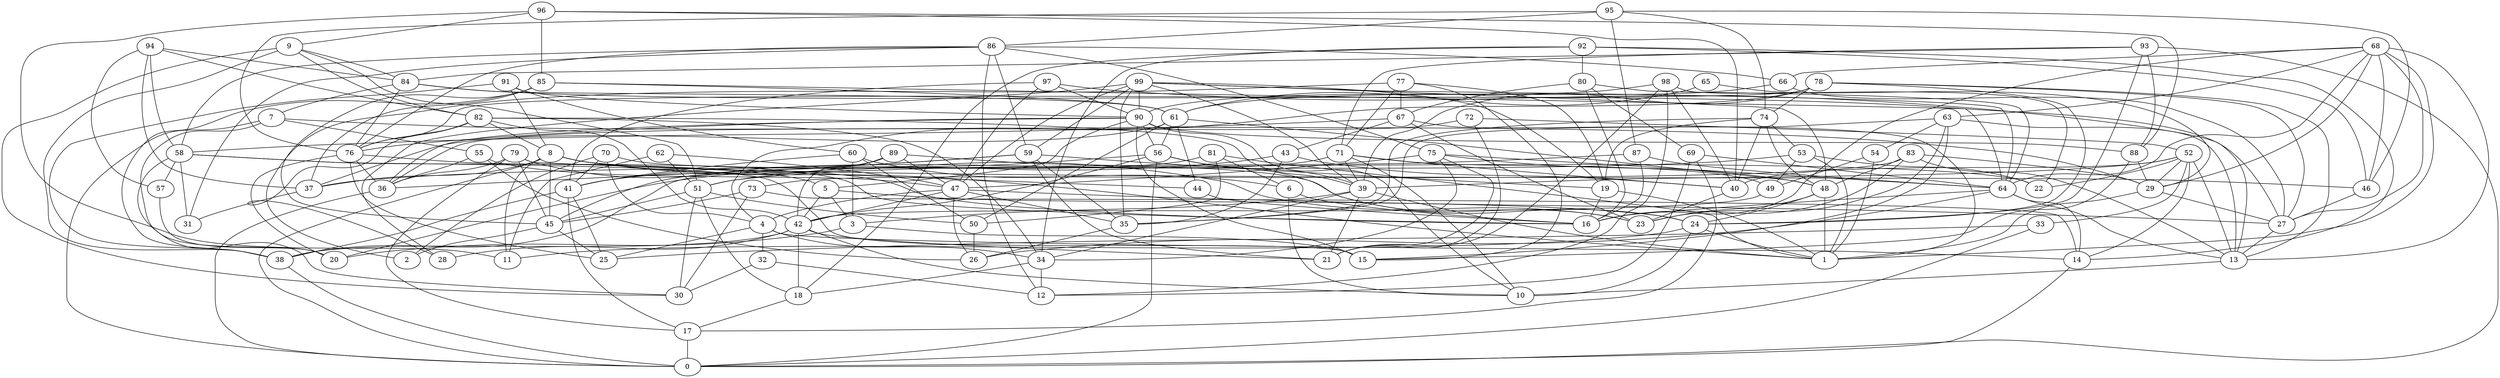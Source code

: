 digraph GG_graph {

subgraph G_graph {
edge [color = black]
"79" -> "44" [dir = none]
"56" -> "39" [dir = none]
"92" -> "46" [dir = none]
"24" -> "10" [dir = none]
"98" -> "21" [dir = none]
"74" -> "40" [dir = none]
"53" -> "22" [dir = none]
"77" -> "71" [dir = none]
"77" -> "67" [dir = none]
"77" -> "19" [dir = none]
"49" -> "42" [dir = none]
"91" -> "8" [dir = none]
"78" -> "27" [dir = none]
"89" -> "41" [dir = none]
"5" -> "42" [dir = none]
"41" -> "17" [dir = none]
"39" -> "34" [dir = none]
"39" -> "3" [dir = none]
"83" -> "29" [dir = none]
"87" -> "64" [dir = none]
"52" -> "22" [dir = none]
"52" -> "29" [dir = none]
"97" -> "41" [dir = none]
"97" -> "90" [dir = none]
"45" -> "2" [dir = none]
"62" -> "11" [dir = none]
"62" -> "51" [dir = none]
"55" -> "36" [dir = none]
"51" -> "30" [dir = none]
"90" -> "88" [dir = none]
"90" -> "15" [dir = none]
"90" -> "76" [dir = none]
"76" -> "25" [dir = none]
"76" -> "20" [dir = none]
"76" -> "36" [dir = none]
"76" -> "16" [dir = none]
"68" -> "13" [dir = none]
"68" -> "63" [dir = none]
"68" -> "29" [dir = none]
"68" -> "64" [dir = none]
"68" -> "27" [dir = none]
"68" -> "16" [dir = none]
"42" -> "10" [dir = none]
"42" -> "21" [dir = none]
"42" -> "28" [dir = none]
"80" -> "64" [dir = none]
"8" -> "23" [dir = none]
"8" -> "37" [dir = none]
"8" -> "45" [dir = none]
"8" -> "0" [dir = none]
"35" -> "26" [dir = none]
"75" -> "48" [dir = none]
"75" -> "47" [dir = none]
"75" -> "64" [dir = none]
"64" -> "26" [dir = none]
"82" -> "42" [dir = none]
"82" -> "76" [dir = none]
"36" -> "0" [dir = none]
"99" -> "19" [dir = none]
"99" -> "39" [dir = none]
"99" -> "64" [dir = none]
"43" -> "20" [dir = none]
"96" -> "40" [dir = none]
"96" -> "9" [dir = none]
"94" -> "37" [dir = none]
"9" -> "51" [dir = none]
"9" -> "82" [dir = none]
"93" -> "0" [dir = none]
"86" -> "31" [dir = none]
"38" -> "0" [dir = none]
"61" -> "44" [dir = none]
"61" -> "50" [dir = none]
"59" -> "36" [dir = none]
"14" -> "0" [dir = none]
"34" -> "12" [dir = none]
"34" -> "18" [dir = none]
"46" -> "27" [dir = none]
"37" -> "31" [dir = none]
"70" -> "41" [dir = none]
"66" -> "61" [dir = none]
"95" -> "87" [dir = none]
"69" -> "17" [dir = none]
"81" -> "45" [dir = none]
"19" -> "1" [dir = none]
"73" -> "14" [dir = none]
"65" -> "61" [dir = none]
"84" -> "7" [dir = none]
"84" -> "61" [dir = none]
"84" -> "27" [dir = none]
"58" -> "57" [dir = none]
"58" -> "5" [dir = none]
"60" -> "6" [dir = none]
"60" -> "41" [dir = none]
"4" -> "32" [dir = none]
"4" -> "34" [dir = none]
"33" -> "25" [dir = none]
"63" -> "54" [dir = none]
"72" -> "36" [dir = none]
"85" -> "45" [dir = none]
"29" -> "1" [dir = none]
"81" -> "6" [dir = none]
"75" -> "34" [dir = none]
"63" -> "13" [dir = none]
"27" -> "13" [dir = none]
"71" -> "49" [dir = none]
"86" -> "58" [dir = none]
"48" -> "23" [dir = none]
"87" -> "51" [dir = none]
"32" -> "12" [dir = none]
"80" -> "16" [dir = none]
"18" -> "17" [dir = none]
"8" -> "46" [dir = none]
"7" -> "29" [dir = none]
"94" -> "82" [dir = none]
"29" -> "27" [dir = none]
"3" -> "20" [dir = none]
"82" -> "28" [dir = none]
"92" -> "80" [dir = none]
"43" -> "35" [dir = none]
"72" -> "21" [dir = none]
"63" -> "15" [dir = none]
"82" -> "8" [dir = none]
"91" -> "38" [dir = none]
"62" -> "47" [dir = none]
"83" -> "73" [dir = none]
"88" -> "29" [dir = none]
"85" -> "38" [dir = none]
"61" -> "37" [dir = none]
"59" -> "41" [dir = none]
"47" -> "4" [dir = none]
"48" -> "1" [dir = none]
"55" -> "26" [dir = none]
"5" -> "3" [dir = none]
"33" -> "0" [dir = none]
"40" -> "23" [dir = none]
"54" -> "1" [dir = none]
"44" -> "16" [dir = none]
"24" -> "1" [dir = none]
"95" -> "74" [dir = none]
"48" -> "24" [dir = none]
"96" -> "85" [dir = none]
"7" -> "20" [dir = none]
"83" -> "16" [dir = none]
"99" -> "35" [dir = none]
"52" -> "14" [dir = none]
"57" -> "20" [dir = none]
"70" -> "4" [dir = none]
"78" -> "13" [dir = none]
"77" -> "2" [dir = none]
"97" -> "47" [dir = none]
"78" -> "74" [dir = none]
"93" -> "84" [dir = none]
"47" -> "27" [dir = none]
"90" -> "10" [dir = none]
"41" -> "25" [dir = none]
"70" -> "2" [dir = none]
"79" -> "17" [dir = none]
"61" -> "48" [dir = none]
"98" -> "12" [dir = none]
"89" -> "47" [dir = none]
"95" -> "46" [dir = none]
"89" -> "24" [dir = none]
"92" -> "18" [dir = none]
"50" -> "26" [dir = none]
"24" -> "11" [dir = none]
"91" -> "60" [dir = none]
"83" -> "48" [dir = none]
"19" -> "16" [dir = none]
"39" -> "1" [dir = none]
"58" -> "15" [dir = none]
"52" -> "33" [dir = none]
"98" -> "22" [dir = none]
"3" -> "15" [dir = none]
"60" -> "50" [dir = none]
"5" -> "24" [dir = none]
"67" -> "58" [dir = none]
"73" -> "30" [dir = none]
"79" -> "16" [dir = none]
"39" -> "21" [dir = none]
"68" -> "66" [dir = none]
"52" -> "39" [dir = none]
"94" -> "84" [dir = none]
"68" -> "1" [dir = none]
"90" -> "36" [dir = none]
"82" -> "39" [dir = none]
"77" -> "15" [dir = none]
"93" -> "88" [dir = none]
"69" -> "64" [dir = none]
"53" -> "37" [dir = none]
"54" -> "49" [dir = none]
"74" -> "35" [dir = none]
"59" -> "21" [dir = none]
"78" -> "24" [dir = none]
"71" -> "39" [dir = none]
"94" -> "58" [dir = none]
"78" -> "39" [dir = none]
"52" -> "40" [dir = none]
"67" -> "23" [dir = none]
"79" -> "45" [dir = none]
"68" -> "46" [dir = none]
"67" -> "43" [dir = none]
"55" -> "47" [dir = none]
"94" -> "57" [dir = none]
"9" -> "38" [dir = none]
"53" -> "1" [dir = none]
"51" -> "45" [dir = none]
"96" -> "11" [dir = none]
"78" -> "76" [dir = none]
"53" -> "49" [dir = none]
"9" -> "30" [dir = none]
"51" -> "18" [dir = none]
"4" -> "25" [dir = none]
"99" -> "28" [dir = none]
"8" -> "11" [dir = none]
"95" -> "86" [dir = none]
"41" -> "38" [dir = none]
"42" -> "38" [dir = none]
"83" -> "13" [dir = none]
"98" -> "90" [dir = none]
"89" -> "42" [dir = none]
"59" -> "35" [dir = none]
"86" -> "75" [dir = none]
"90" -> "5" [dir = none]
"85" -> "64" [dir = none]
"47" -> "26" [dir = none]
"99" -> "90" [dir = none]
"47" -> "42" [dir = none]
"13" -> "10" [dir = none]
"80" -> "67" [dir = none]
"67" -> "1" [dir = none]
"81" -> "1" [dir = none]
"74" -> "19" [dir = none]
"85" -> "37" [dir = none]
"99" -> "59" [dir = none]
"63" -> "23" [dir = none]
"95" -> "76" [dir = none]
"66" -> "27" [dir = none]
"4" -> "14" [dir = none]
"61" -> "56" [dir = none]
"80" -> "69" [dir = none]
"47" -> "35" [dir = none]
"8" -> "1" [dir = none]
"6" -> "10" [dir = none]
"56" -> "51" [dir = none]
"74" -> "48" [dir = none]
"82" -> "34" [dir = none]
"78" -> "4" [dir = none]
"93" -> "24" [dir = none]
"56" -> "42" [dir = none]
"58" -> "31" [dir = none]
"71" -> "10" [dir = none]
"59" -> "19" [dir = none]
"45" -> "25" [dir = none]
"71" -> "40" [dir = none]
"98" -> "40" [dir = none]
"73" -> "45" [dir = none]
"64" -> "13" [dir = none]
"7" -> "0" [dir = none]
"88" -> "15" [dir = none]
"32" -> "30" [dir = none]
"70" -> "22" [dir = none]
"60" -> "3" [dir = none]
"79" -> "36" [dir = none]
"51" -> "50" [dir = none]
"97" -> "13" [dir = none]
"93" -> "71" [dir = none]
"56" -> "0" [dir = none]
"56" -> "23" [dir = none]
"99" -> "47" [dir = none]
"63" -> "35" [dir = none]
"6" -> "16" [dir = none]
"42" -> "18" [dir = none]
"52" -> "13" [dir = none]
"58" -> "30" [dir = none]
"74" -> "53" [dir = none]
"72" -> "52" [dir = none]
"75" -> "21" [dir = none]
"7" -> "55" [dir = none]
"92" -> "34" [dir = none]
"86" -> "12" [dir = none]
"91" -> "90" [dir = none]
"92" -> "14" [dir = none]
"90" -> "56" [dir = none]
"87" -> "16" [dir = none]
"85" -> "61" [dir = none]
"84" -> "76" [dir = none]
"64" -> "16" [dir = none]
"64" -> "14" [dir = none]
"81" -> "50" [dir = none]
"86" -> "76" [dir = none]
"43" -> "40" [dir = none]
"86" -> "59" [dir = none]
"9" -> "84" [dir = none]
"96" -> "88" [dir = none]
"17" -> "0" [dir = none]
"71" -> "38" [dir = none]
"86" -> "66" [dir = none]
"65" -> "29" [dir = none]
"69" -> "12" [dir = none]
"99" -> "48" [dir = none]
}

}
